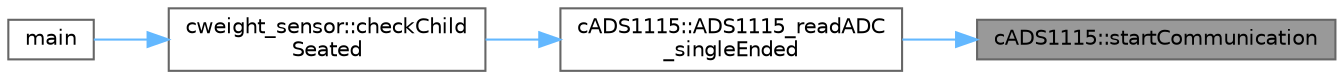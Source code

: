 digraph "cADS1115::startCommunication"
{
 // LATEX_PDF_SIZE
  bgcolor="transparent";
  edge [fontname=Helvetica,fontsize=10,labelfontname=Helvetica,labelfontsize=10];
  node [fontname=Helvetica,fontsize=10,shape=box,height=0.2,width=0.4];
  rankdir="RL";
  Node1 [label="cADS1115::startCommunication",height=0.2,width=0.4,color="gray40", fillcolor="grey60", style="filled", fontcolor="black",tooltip=" "];
  Node1 -> Node2 [dir="back",color="steelblue1",style="solid"];
  Node2 [label="cADS1115::ADS1115_readADC\l_singleEnded",height=0.2,width=0.4,color="grey40", fillcolor="white", style="filled",URL="$classc_a_d_s1115.html#afe21c0dfa0ce09883cc0818d78138b6f",tooltip=" "];
  Node2 -> Node3 [dir="back",color="steelblue1",style="solid"];
  Node3 [label="cweight_sensor::checkChild\lSeated",height=0.2,width=0.4,color="grey40", fillcolor="white", style="filled",URL="$classcweight__sensor.html#a49c197f2f6291df529e14ded6d9ff0a3",tooltip=" "];
  Node3 -> Node4 [dir="back",color="steelblue1",style="solid"];
  Node4 [label="main",height=0.2,width=0.4,color="grey40", fillcolor="white", style="filled",URL="$testadc_8cpp.html#ae66f6b31b5ad750f1fe042a706a4e3d4",tooltip=" "];
}
